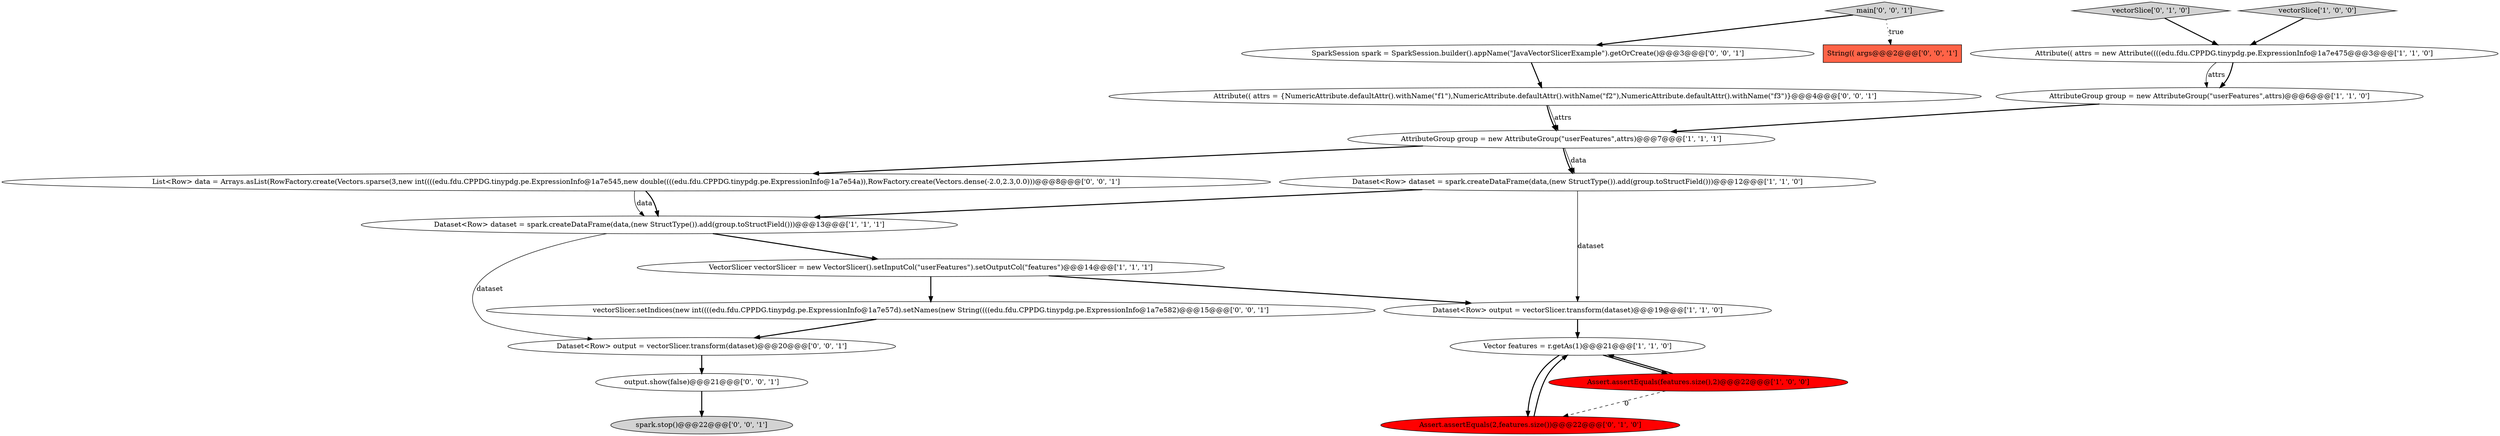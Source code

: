 digraph {
9 [style = filled, label = "VectorSlicer vectorSlicer = new VectorSlicer().setInputCol(\"userFeatures\").setOutputCol(\"features\")@@@14@@@['1', '1', '1']", fillcolor = white, shape = ellipse image = "AAA0AAABBB1BBB"];
5 [style = filled, label = "Dataset<Row> output = vectorSlicer.transform(dataset)@@@19@@@['1', '1', '0']", fillcolor = white, shape = ellipse image = "AAA0AAABBB1BBB"];
12 [style = filled, label = "List<Row> data = Arrays.asList(RowFactory.create(Vectors.sparse(3,new int((((edu.fdu.CPPDG.tinypdg.pe.ExpressionInfo@1a7e545,new double((((edu.fdu.CPPDG.tinypdg.pe.ExpressionInfo@1a7e54a)),RowFactory.create(Vectors.dense(-2.0,2.3,0.0)))@@@8@@@['0', '0', '1']", fillcolor = white, shape = ellipse image = "AAA0AAABBB3BBB"];
10 [style = filled, label = "vectorSlice['0', '1', '0']", fillcolor = lightgray, shape = diamond image = "AAA0AAABBB2BBB"];
16 [style = filled, label = "output.show(false)@@@21@@@['0', '0', '1']", fillcolor = white, shape = ellipse image = "AAA0AAABBB3BBB"];
14 [style = filled, label = "Dataset<Row> output = vectorSlicer.transform(dataset)@@@20@@@['0', '0', '1']", fillcolor = white, shape = ellipse image = "AAA0AAABBB3BBB"];
19 [style = filled, label = "spark.stop()@@@22@@@['0', '0', '1']", fillcolor = lightgray, shape = ellipse image = "AAA0AAABBB3BBB"];
13 [style = filled, label = "main['0', '0', '1']", fillcolor = lightgray, shape = diamond image = "AAA0AAABBB3BBB"];
8 [style = filled, label = "Assert.assertEquals(features.size(),2)@@@22@@@['1', '0', '0']", fillcolor = red, shape = ellipse image = "AAA1AAABBB1BBB"];
18 [style = filled, label = "Attribute(( attrs = {NumericAttribute.defaultAttr().withName(\"f1\"),NumericAttribute.defaultAttr().withName(\"f2\"),NumericAttribute.defaultAttr().withName(\"f3\")}@@@4@@@['0', '0', '1']", fillcolor = white, shape = ellipse image = "AAA0AAABBB3BBB"];
3 [style = filled, label = "AttributeGroup group = new AttributeGroup(\"userFeatures\",attrs)@@@6@@@['1', '1', '0']", fillcolor = white, shape = ellipse image = "AAA0AAABBB1BBB"];
1 [style = filled, label = "Vector features = r.getAs(1)@@@21@@@['1', '1', '0']", fillcolor = white, shape = ellipse image = "AAA0AAABBB1BBB"];
7 [style = filled, label = "Attribute(( attrs = new Attribute((((edu.fdu.CPPDG.tinypdg.pe.ExpressionInfo@1a7e475@@@3@@@['1', '1', '0']", fillcolor = white, shape = ellipse image = "AAA0AAABBB1BBB"];
15 [style = filled, label = "vectorSlicer.setIndices(new int((((edu.fdu.CPPDG.tinypdg.pe.ExpressionInfo@1a7e57d).setNames(new String((((edu.fdu.CPPDG.tinypdg.pe.ExpressionInfo@1a7e582)@@@15@@@['0', '0', '1']", fillcolor = white, shape = ellipse image = "AAA0AAABBB3BBB"];
0 [style = filled, label = "AttributeGroup group = new AttributeGroup(\"userFeatures\",attrs)@@@7@@@['1', '1', '1']", fillcolor = white, shape = ellipse image = "AAA0AAABBB1BBB"];
4 [style = filled, label = "Dataset<Row> dataset = spark.createDataFrame(data,(new StructType()).add(group.toStructField()))@@@13@@@['1', '1', '1']", fillcolor = white, shape = ellipse image = "AAA0AAABBB1BBB"];
11 [style = filled, label = "Assert.assertEquals(2,features.size())@@@22@@@['0', '1', '0']", fillcolor = red, shape = ellipse image = "AAA1AAABBB2BBB"];
2 [style = filled, label = "vectorSlice['1', '0', '0']", fillcolor = lightgray, shape = diamond image = "AAA0AAABBB1BBB"];
6 [style = filled, label = "Dataset<Row> dataset = spark.createDataFrame(data,(new StructType()).add(group.toStructField()))@@@12@@@['1', '1', '0']", fillcolor = white, shape = ellipse image = "AAA0AAABBB1BBB"];
17 [style = filled, label = "SparkSession spark = SparkSession.builder().appName(\"JavaVectorSlicerExample\").getOrCreate()@@@3@@@['0', '0', '1']", fillcolor = white, shape = ellipse image = "AAA0AAABBB3BBB"];
20 [style = filled, label = "String(( args@@@2@@@['0', '0', '1']", fillcolor = tomato, shape = box image = "AAA0AAABBB3BBB"];
12->4 [style = solid, label="data"];
14->16 [style = bold, label=""];
4->9 [style = bold, label=""];
6->5 [style = solid, label="dataset"];
1->8 [style = bold, label=""];
15->14 [style = bold, label=""];
0->6 [style = bold, label=""];
11->1 [style = bold, label=""];
0->12 [style = bold, label=""];
13->20 [style = dotted, label="true"];
16->19 [style = bold, label=""];
10->7 [style = bold, label=""];
7->3 [style = bold, label=""];
3->0 [style = bold, label=""];
1->11 [style = bold, label=""];
7->3 [style = solid, label="attrs"];
8->1 [style = bold, label=""];
6->4 [style = bold, label=""];
18->0 [style = solid, label="attrs"];
5->1 [style = bold, label=""];
13->17 [style = bold, label=""];
12->4 [style = bold, label=""];
9->15 [style = bold, label=""];
9->5 [style = bold, label=""];
2->7 [style = bold, label=""];
8->11 [style = dashed, label="0"];
4->14 [style = solid, label="dataset"];
18->0 [style = bold, label=""];
17->18 [style = bold, label=""];
0->6 [style = solid, label="data"];
}
